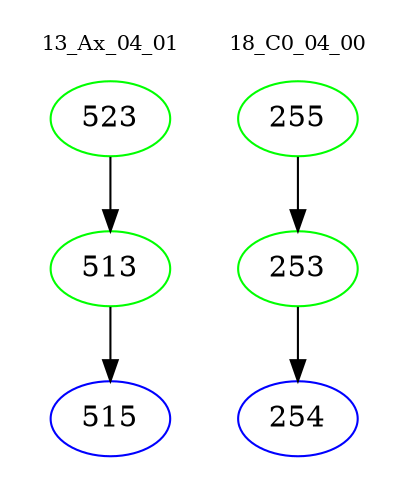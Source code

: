 digraph{
subgraph cluster_0 {
color = white
label = "13_Ax_04_01";
fontsize=10;
T0_523 [label="523", color="green"]
T0_523 -> T0_513 [color="black"]
T0_513 [label="513", color="green"]
T0_513 -> T0_515 [color="black"]
T0_515 [label="515", color="blue"]
}
subgraph cluster_1 {
color = white
label = "18_C0_04_00";
fontsize=10;
T1_255 [label="255", color="green"]
T1_255 -> T1_253 [color="black"]
T1_253 [label="253", color="green"]
T1_253 -> T1_254 [color="black"]
T1_254 [label="254", color="blue"]
}
}
